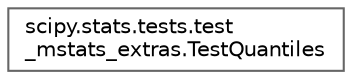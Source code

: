 digraph "Graphical Class Hierarchy"
{
 // LATEX_PDF_SIZE
  bgcolor="transparent";
  edge [fontname=Helvetica,fontsize=10,labelfontname=Helvetica,labelfontsize=10];
  node [fontname=Helvetica,fontsize=10,shape=box,height=0.2,width=0.4];
  rankdir="LR";
  Node0 [id="Node000000",label="scipy.stats.tests.test\l_mstats_extras.TestQuantiles",height=0.2,width=0.4,color="grey40", fillcolor="white", style="filled",URL="$d2/d4c/classscipy_1_1stats_1_1tests_1_1test__mstats__extras_1_1TestQuantiles.html",tooltip=" "];
}
